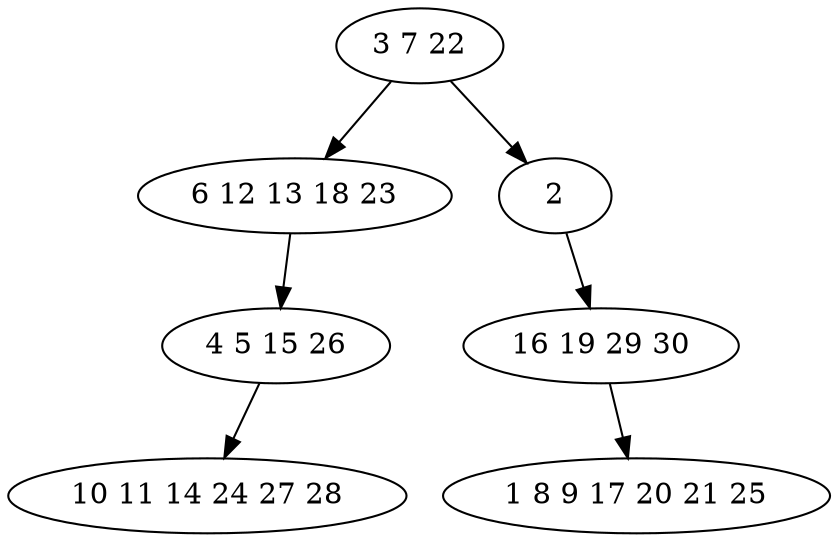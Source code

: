 digraph true_tree {
	"0" -> "1"
	"1" -> "2"
	"0" -> "3"
	"3" -> "4"
	"2" -> "5"
	"4" -> "6"
	"0" [label="3 7 22"];
	"1" [label="6 12 13 18 23"];
	"2" [label="4 5 15 26"];
	"3" [label="2"];
	"4" [label="16 19 29 30"];
	"5" [label="10 11 14 24 27 28"];
	"6" [label="1 8 9 17 20 21 25"];
}
